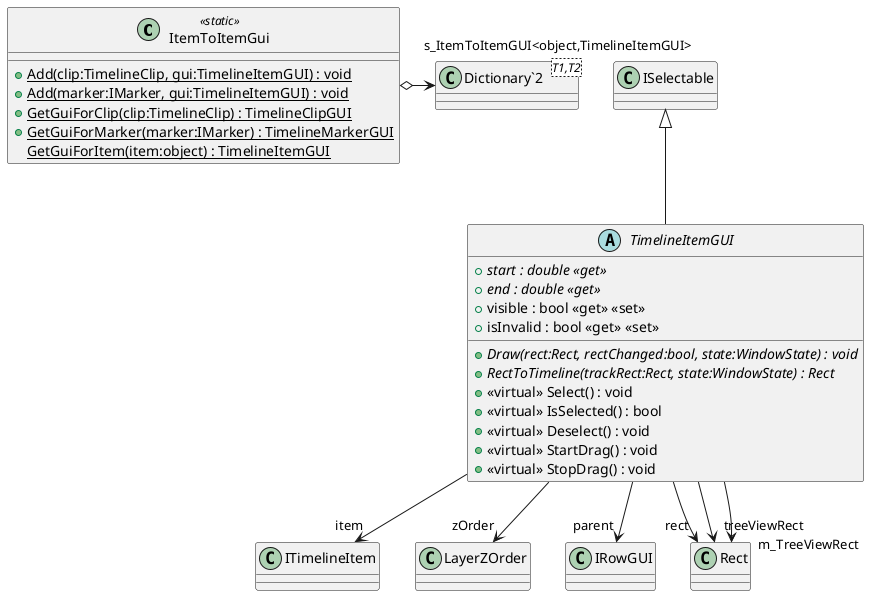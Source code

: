 @startuml
class ItemToItemGui <<static>> {
    + {static} Add(clip:TimelineClip, gui:TimelineItemGUI) : void
    + {static} Add(marker:IMarker, gui:TimelineItemGUI) : void
    + {static} GetGuiForClip(clip:TimelineClip) : TimelineClipGUI
    + {static} GetGuiForMarker(marker:IMarker) : TimelineMarkerGUI
    {static} GetGuiForItem(item:object) : TimelineItemGUI
}
abstract class TimelineItemGUI {
    + {abstract} start : double <<get>>
    + {abstract} end : double <<get>>
    + {abstract} Draw(rect:Rect, rectChanged:bool, state:WindowState) : void
    + {abstract} RectToTimeline(trackRect:Rect, state:WindowState) : Rect
    + <<virtual>> Select() : void
    + <<virtual>> IsSelected() : bool
    + <<virtual>> Deselect() : void
    + <<virtual>> StartDrag() : void
    + <<virtual>> StopDrag() : void
    + visible : bool <<get>> <<set>>
    + isInvalid : bool <<get>> <<set>>
}
class "Dictionary`2"<T1,T2> {
}
ItemToItemGui o-> "s_ItemToItemGUI<object,TimelineItemGUI>" "Dictionary`2"
ISelectable <|-- TimelineItemGUI
TimelineItemGUI --> "item" ITimelineItem
TimelineItemGUI --> "zOrder" LayerZOrder
TimelineItemGUI --> "parent" IRowGUI
TimelineItemGUI --> "rect" Rect
TimelineItemGUI --> "treeViewRect" Rect
TimelineItemGUI --> "m_TreeViewRect" Rect
@enduml
